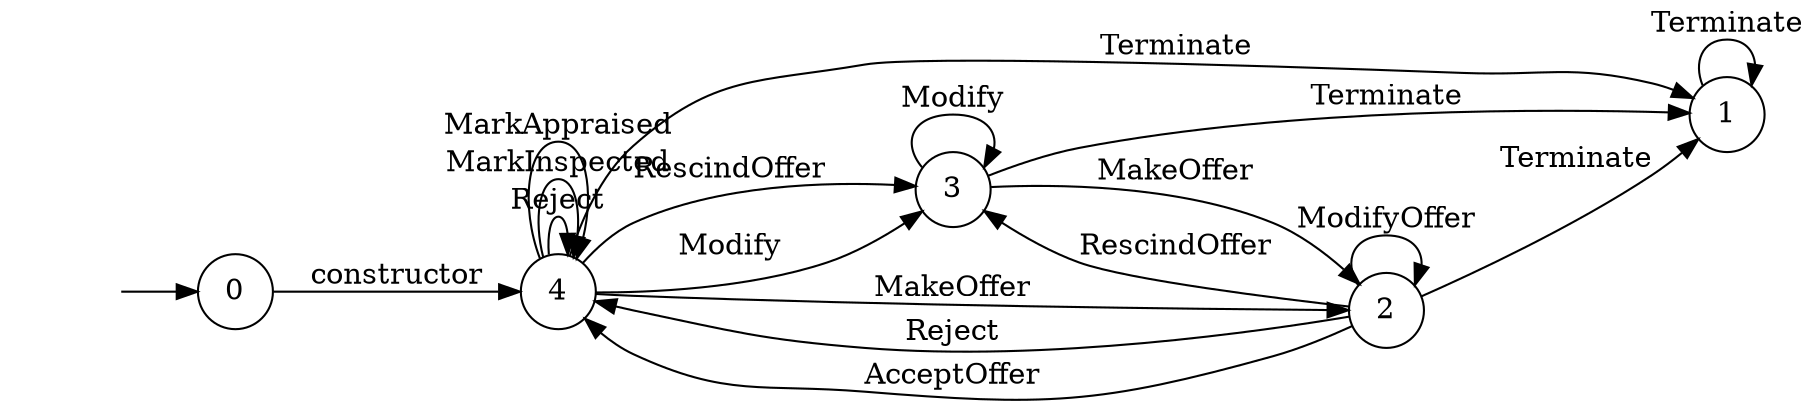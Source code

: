 digraph "Dapp-Automata-data/fuzzer/testnetdata-model-rq1-fix/AssetTransfer/FSM-3" {
	graph [rankdir=LR]
	"" [label="" shape=plaintext]
	4 [label=4 shape=circle]
	3 [label=3 shape=circle]
	0 [label=0 shape=circle]
	2 [label=2 shape=circle]
	1 [label=1 shape=circle]
	"" -> 0 [label=""]
	0 -> 4 [label=constructor]
	4 -> 2 [label=MakeOffer]
	4 -> 3 [label=RescindOffer]
	4 -> 4 [label=Reject]
	4 -> 1 [label=Terminate]
	4 -> 4 [label=MarkInspected]
	4 -> 4 [label=MarkAppraised]
	4 -> 3 [label=Modify]
	1 -> 1 [label=Terminate]
	3 -> 2 [label=MakeOffer]
	3 -> 1 [label=Terminate]
	3 -> 3 [label=Modify]
	2 -> 3 [label=RescindOffer]
	2 -> 4 [label=Reject]
	2 -> 1 [label=Terminate]
	2 -> 4 [label=AcceptOffer]
	2 -> 2 [label=ModifyOffer]
}
